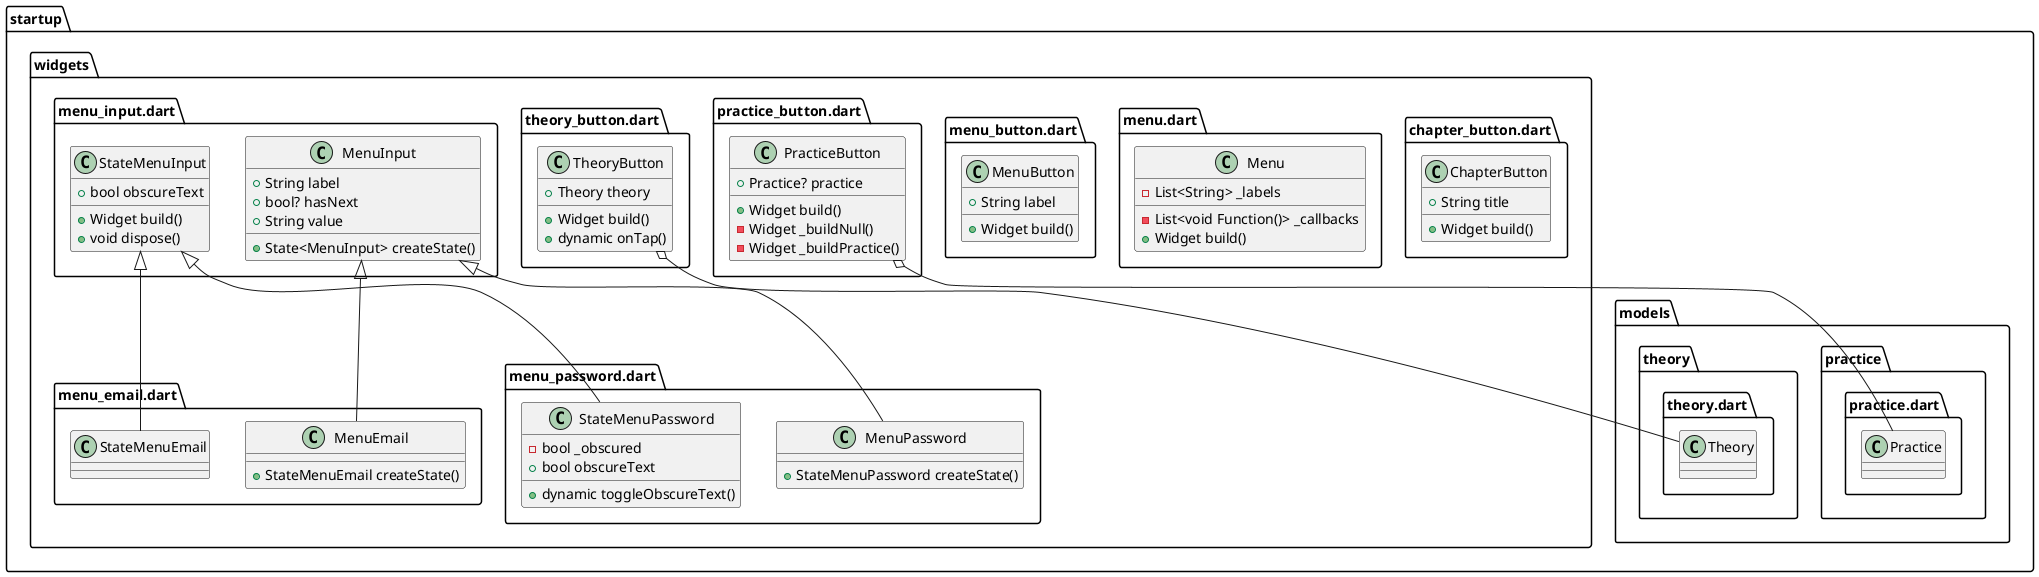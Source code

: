 @startuml
set namespaceSeparator ::

class "startup::widgets::chapter_button.dart::ChapterButton" {
  +String title
  +Widget build()
}

class "startup::widgets::menu.dart::Menu" {
  -List<String> _labels
  -List<void Function()> _callbacks
  +Widget build()
}

class "startup::widgets::menu_button.dart::MenuButton" {
  +String label
  +Widget build()
}

class "startup::widgets::menu_email.dart::MenuEmail" {
  +StateMenuEmail createState()
}

"startup::widgets::menu_input.dart::MenuInput" <|-- "startup::widgets::menu_email.dart::MenuEmail"

class "startup::widgets::menu_email.dart::StateMenuEmail" {
}

"startup::widgets::menu_input.dart::StateMenuInput" <|-- "startup::widgets::menu_email.dart::StateMenuEmail"

class "startup::widgets::menu_input.dart::MenuInput" {
  +String label
  +bool? hasNext
  +String value
  +State<MenuInput> createState()
}

class "startup::widgets::menu_input.dart::StateMenuInput" {
  +bool obscureText
  +Widget build()
  +void dispose()
}

class "startup::widgets::menu_password.dart::MenuPassword" {
  +StateMenuPassword createState()
}

"startup::widgets::menu_input.dart::MenuInput" <|-- "startup::widgets::menu_password.dart::MenuPassword"

class "startup::widgets::menu_password.dart::StateMenuPassword" {
  -bool _obscured
  +bool obscureText
  +dynamic toggleObscureText()
}

"startup::widgets::menu_input.dart::StateMenuInput" <|-- "startup::widgets::menu_password.dart::StateMenuPassword"

class "startup::widgets::practice_button.dart::PracticeButton" {
  +Practice? practice
  +Widget build()
  -Widget _buildNull()
  -Widget _buildPractice()
}

"startup::widgets::practice_button.dart::PracticeButton" o-- "startup::models::practice::practice.dart::Practice"

class "startup::widgets::theory_button.dart::TheoryButton" {
  +Theory theory
  +Widget build()
  +dynamic onTap()
}

"startup::widgets::theory_button.dart::TheoryButton" o-- "startup::models::theory::theory.dart::Theory"


@enduml